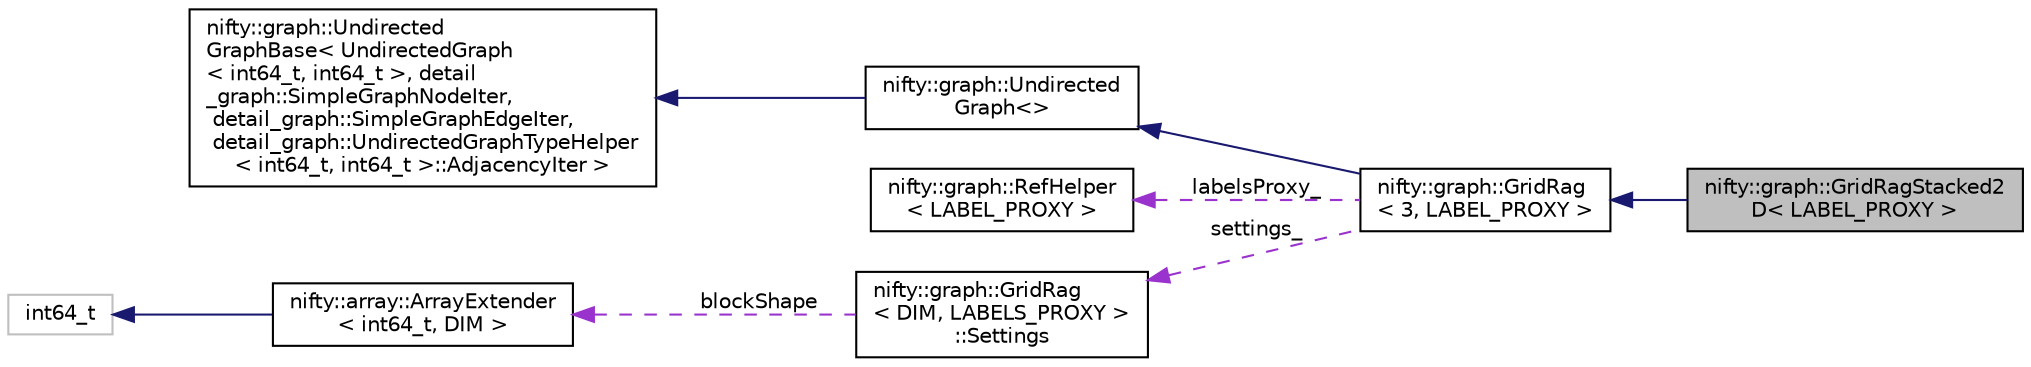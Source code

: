 digraph "nifty::graph::GridRagStacked2D&lt; LABEL_PROXY &gt;"
{
  edge [fontname="Helvetica",fontsize="10",labelfontname="Helvetica",labelfontsize="10"];
  node [fontname="Helvetica",fontsize="10",shape=record];
  rankdir="LR";
  Node1 [label="nifty::graph::GridRagStacked2\lD\< LABEL_PROXY \>",height=0.2,width=0.4,color="black", fillcolor="grey75", style="filled", fontcolor="black"];
  Node2 -> Node1 [dir="back",color="midnightblue",fontsize="10",style="solid",fontname="Helvetica"];
  Node2 [label="nifty::graph::GridRag\l\< 3, LABEL_PROXY \>",height=0.2,width=0.4,color="black", fillcolor="white", style="filled",URL="$classnifty_1_1graph_1_1GridRag.html"];
  Node3 -> Node2 [dir="back",color="midnightblue",fontsize="10",style="solid",fontname="Helvetica"];
  Node3 [label="nifty::graph::Undirected\lGraph\<\>",height=0.2,width=0.4,color="black", fillcolor="white", style="filled",URL="$classnifty_1_1graph_1_1UndirectedGraph.html"];
  Node4 -> Node3 [dir="back",color="midnightblue",fontsize="10",style="solid",fontname="Helvetica"];
  Node4 [label="nifty::graph::Undirected\lGraphBase\< UndirectedGraph\l\< int64_t, int64_t \>, detail\l_graph::SimpleGraphNodeIter,\l detail_graph::SimpleGraphEdgeIter,\l detail_graph::UndirectedGraphTypeHelper\l\< int64_t, int64_t \>::AdjacencyIter \>",height=0.2,width=0.4,color="black", fillcolor="white", style="filled",URL="$classnifty_1_1graph_1_1UndirectedGraphBase.html"];
  Node5 -> Node2 [dir="back",color="darkorchid3",fontsize="10",style="dashed",label=" labelsProxy_" ,fontname="Helvetica"];
  Node5 [label="nifty::graph::RefHelper\l\< LABEL_PROXY \>",height=0.2,width=0.4,color="black", fillcolor="white", style="filled",URL="$structnifty_1_1graph_1_1RefHelper.html"];
  Node6 -> Node2 [dir="back",color="darkorchid3",fontsize="10",style="dashed",label=" settings_" ,fontname="Helvetica"];
  Node6 [label="nifty::graph::GridRag\l\< DIM, LABELS_PROXY \>\l::Settings",height=0.2,width=0.4,color="black", fillcolor="white", style="filled",URL="$structnifty_1_1graph_1_1GridRag_1_1Settings.html"];
  Node7 -> Node6 [dir="back",color="darkorchid3",fontsize="10",style="dashed",label=" blockShape" ,fontname="Helvetica"];
  Node7 [label="nifty::array::ArrayExtender\l\< int64_t, DIM \>",height=0.2,width=0.4,color="black", fillcolor="white", style="filled",URL="$classnifty_1_1array_1_1ArrayExtender.html"];
  Node8 -> Node7 [dir="back",color="midnightblue",fontsize="10",style="solid",fontname="Helvetica"];
  Node8 [label="int64_t",height=0.2,width=0.4,color="grey75", fillcolor="white", style="filled"];
}
